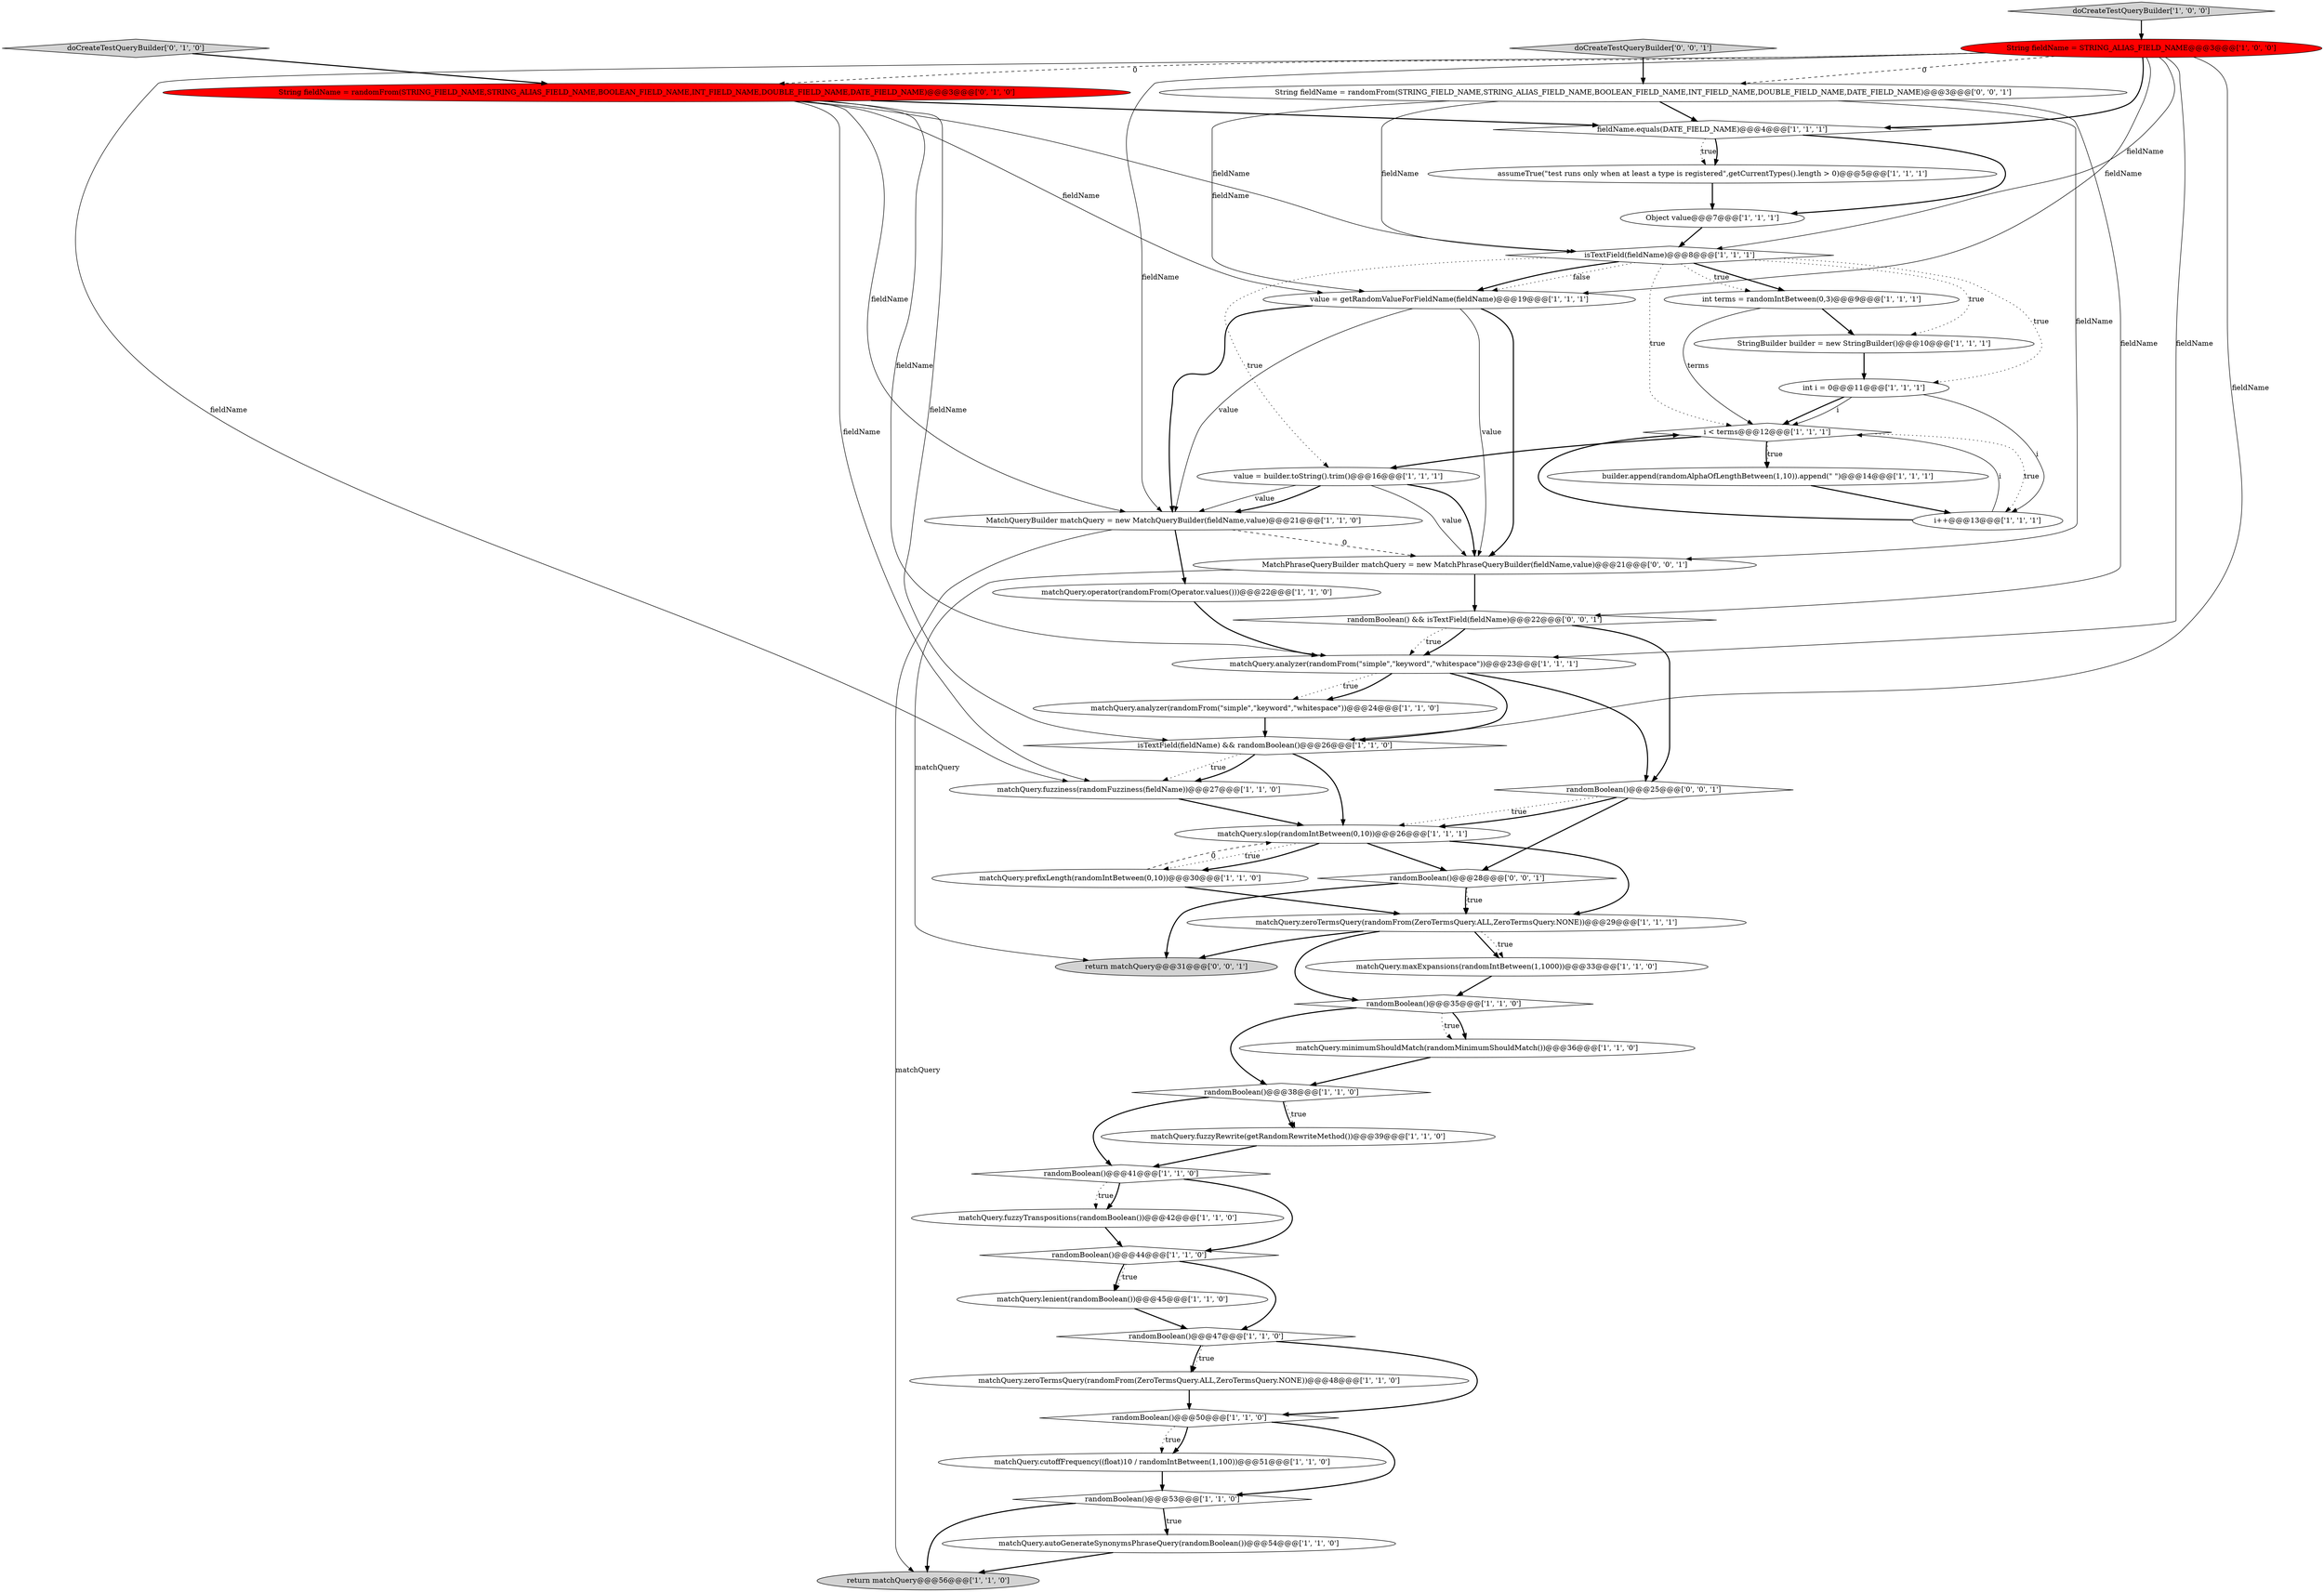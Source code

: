 digraph {
1 [style = filled, label = "StringBuilder builder = new StringBuilder()@@@10@@@['1', '1', '1']", fillcolor = white, shape = ellipse image = "AAA0AAABBB1BBB"];
14 [style = filled, label = "matchQuery.lenient(randomBoolean())@@@45@@@['1', '1', '0']", fillcolor = white, shape = ellipse image = "AAA0AAABBB1BBB"];
30 [style = filled, label = "isTextField(fieldName)@@@8@@@['1', '1', '1']", fillcolor = white, shape = diamond image = "AAA0AAABBB1BBB"];
44 [style = filled, label = "randomBoolean()@@@25@@@['0', '0', '1']", fillcolor = white, shape = diamond image = "AAA0AAABBB3BBB"];
36 [style = filled, label = "i < terms@@@12@@@['1', '1', '1']", fillcolor = white, shape = diamond image = "AAA0AAABBB1BBB"];
2 [style = filled, label = "matchQuery.autoGenerateSynonymsPhraseQuery(randomBoolean())@@@54@@@['1', '1', '0']", fillcolor = white, shape = ellipse image = "AAA0AAABBB1BBB"];
33 [style = filled, label = "builder.append(randomAlphaOfLengthBetween(1,10)).append(\" \")@@@14@@@['1', '1', '1']", fillcolor = white, shape = ellipse image = "AAA0AAABBB1BBB"];
43 [style = filled, label = "String fieldName = randomFrom(STRING_FIELD_NAME,STRING_ALIAS_FIELD_NAME,BOOLEAN_FIELD_NAME,INT_FIELD_NAME,DOUBLE_FIELD_NAME,DATE_FIELD_NAME)@@@3@@@['0', '0', '1']", fillcolor = white, shape = ellipse image = "AAA0AAABBB3BBB"];
34 [style = filled, label = "matchQuery.fuzzyTranspositions(randomBoolean())@@@42@@@['1', '1', '0']", fillcolor = white, shape = ellipse image = "AAA0AAABBB1BBB"];
25 [style = filled, label = "value = getRandomValueForFieldName(fieldName)@@@19@@@['1', '1', '1']", fillcolor = white, shape = ellipse image = "AAA0AAABBB1BBB"];
29 [style = filled, label = "matchQuery.cutoffFrequency((float)10 / randomIntBetween(1,100))@@@51@@@['1', '1', '0']", fillcolor = white, shape = ellipse image = "AAA0AAABBB1BBB"];
21 [style = filled, label = "matchQuery.maxExpansions(randomIntBetween(1,1000))@@@33@@@['1', '1', '0']", fillcolor = white, shape = ellipse image = "AAA0AAABBB1BBB"];
32 [style = filled, label = "int i = 0@@@11@@@['1', '1', '1']", fillcolor = white, shape = ellipse image = "AAA0AAABBB1BBB"];
47 [style = filled, label = "randomBoolean() && isTextField(fieldName)@@@22@@@['0', '0', '1']", fillcolor = white, shape = diamond image = "AAA0AAABBB3BBB"];
45 [style = filled, label = "return matchQuery@@@31@@@['0', '0', '1']", fillcolor = lightgray, shape = ellipse image = "AAA0AAABBB3BBB"];
0 [style = filled, label = "i++@@@13@@@['1', '1', '1']", fillcolor = white, shape = ellipse image = "AAA0AAABBB1BBB"];
15 [style = filled, label = "randomBoolean()@@@53@@@['1', '1', '0']", fillcolor = white, shape = diamond image = "AAA0AAABBB1BBB"];
9 [style = filled, label = "randomBoolean()@@@38@@@['1', '1', '0']", fillcolor = white, shape = diamond image = "AAA0AAABBB1BBB"];
13 [style = filled, label = "MatchQueryBuilder matchQuery = new MatchQueryBuilder(fieldName,value)@@@21@@@['1', '1', '0']", fillcolor = white, shape = ellipse image = "AAA0AAABBB1BBB"];
4 [style = filled, label = "matchQuery.analyzer(randomFrom(\"simple\",\"keyword\",\"whitespace\"))@@@24@@@['1', '1', '0']", fillcolor = white, shape = ellipse image = "AAA0AAABBB1BBB"];
18 [style = filled, label = "randomBoolean()@@@41@@@['1', '1', '0']", fillcolor = white, shape = diamond image = "AAA0AAABBB1BBB"];
3 [style = filled, label = "matchQuery.prefixLength(randomIntBetween(0,10))@@@30@@@['1', '1', '0']", fillcolor = white, shape = ellipse image = "AAA0AAABBB1BBB"];
40 [style = filled, label = "String fieldName = randomFrom(STRING_FIELD_NAME,STRING_ALIAS_FIELD_NAME,BOOLEAN_FIELD_NAME,INT_FIELD_NAME,DOUBLE_FIELD_NAME,DATE_FIELD_NAME)@@@3@@@['0', '1', '0']", fillcolor = red, shape = ellipse image = "AAA1AAABBB2BBB"];
5 [style = filled, label = "Object value@@@7@@@['1', '1', '1']", fillcolor = white, shape = ellipse image = "AAA0AAABBB1BBB"];
39 [style = filled, label = "doCreateTestQueryBuilder['0', '1', '0']", fillcolor = lightgray, shape = diamond image = "AAA0AAABBB2BBB"];
22 [style = filled, label = "return matchQuery@@@56@@@['1', '1', '0']", fillcolor = lightgray, shape = ellipse image = "AAA0AAABBB1BBB"];
27 [style = filled, label = "doCreateTestQueryBuilder['1', '0', '0']", fillcolor = lightgray, shape = diamond image = "AAA0AAABBB1BBB"];
17 [style = filled, label = "int terms = randomIntBetween(0,3)@@@9@@@['1', '1', '1']", fillcolor = white, shape = ellipse image = "AAA0AAABBB1BBB"];
12 [style = filled, label = "matchQuery.slop(randomIntBetween(0,10))@@@26@@@['1', '1', '1']", fillcolor = white, shape = ellipse image = "AAA0AAABBB1BBB"];
35 [style = filled, label = "matchQuery.zeroTermsQuery(randomFrom(ZeroTermsQuery.ALL,ZeroTermsQuery.NONE))@@@48@@@['1', '1', '0']", fillcolor = white, shape = ellipse image = "AAA0AAABBB1BBB"];
46 [style = filled, label = "MatchPhraseQueryBuilder matchQuery = new MatchPhraseQueryBuilder(fieldName,value)@@@21@@@['0', '0', '1']", fillcolor = white, shape = ellipse image = "AAA0AAABBB3BBB"];
31 [style = filled, label = "matchQuery.fuzziness(randomFuzziness(fieldName))@@@27@@@['1', '1', '0']", fillcolor = white, shape = ellipse image = "AAA0AAABBB1BBB"];
11 [style = filled, label = "isTextField(fieldName) && randomBoolean()@@@26@@@['1', '1', '0']", fillcolor = white, shape = diamond image = "AAA0AAABBB1BBB"];
19 [style = filled, label = "matchQuery.operator(randomFrom(Operator.values()))@@@22@@@['1', '1', '0']", fillcolor = white, shape = ellipse image = "AAA0AAABBB1BBB"];
24 [style = filled, label = "String fieldName = STRING_ALIAS_FIELD_NAME@@@3@@@['1', '0', '0']", fillcolor = red, shape = ellipse image = "AAA1AAABBB1BBB"];
28 [style = filled, label = "fieldName.equals(DATE_FIELD_NAME)@@@4@@@['1', '1', '1']", fillcolor = white, shape = diamond image = "AAA0AAABBB1BBB"];
41 [style = filled, label = "randomBoolean()@@@28@@@['0', '0', '1']", fillcolor = white, shape = diamond image = "AAA0AAABBB3BBB"];
8 [style = filled, label = "randomBoolean()@@@50@@@['1', '1', '0']", fillcolor = white, shape = diamond image = "AAA0AAABBB1BBB"];
37 [style = filled, label = "value = builder.toString().trim()@@@16@@@['1', '1', '1']", fillcolor = white, shape = ellipse image = "AAA0AAABBB1BBB"];
26 [style = filled, label = "matchQuery.fuzzyRewrite(getRandomRewriteMethod())@@@39@@@['1', '1', '0']", fillcolor = white, shape = ellipse image = "AAA0AAABBB1BBB"];
38 [style = filled, label = "randomBoolean()@@@35@@@['1', '1', '0']", fillcolor = white, shape = diamond image = "AAA0AAABBB1BBB"];
16 [style = filled, label = "assumeTrue(\"test runs only when at least a type is registered\",getCurrentTypes().length > 0)@@@5@@@['1', '1', '1']", fillcolor = white, shape = ellipse image = "AAA0AAABBB1BBB"];
10 [style = filled, label = "matchQuery.zeroTermsQuery(randomFrom(ZeroTermsQuery.ALL,ZeroTermsQuery.NONE))@@@29@@@['1', '1', '1']", fillcolor = white, shape = ellipse image = "AAA0AAABBB1BBB"];
23 [style = filled, label = "matchQuery.analyzer(randomFrom(\"simple\",\"keyword\",\"whitespace\"))@@@23@@@['1', '1', '1']", fillcolor = white, shape = ellipse image = "AAA0AAABBB1BBB"];
42 [style = filled, label = "doCreateTestQueryBuilder['0', '0', '1']", fillcolor = lightgray, shape = diamond image = "AAA0AAABBB3BBB"];
20 [style = filled, label = "randomBoolean()@@@44@@@['1', '1', '0']", fillcolor = white, shape = diamond image = "AAA0AAABBB1BBB"];
7 [style = filled, label = "matchQuery.minimumShouldMatch(randomMinimumShouldMatch())@@@36@@@['1', '1', '0']", fillcolor = white, shape = ellipse image = "AAA0AAABBB1BBB"];
6 [style = filled, label = "randomBoolean()@@@47@@@['1', '1', '0']", fillcolor = white, shape = diamond image = "AAA0AAABBB1BBB"];
29->15 [style = bold, label=""];
6->35 [style = bold, label=""];
32->36 [style = solid, label="i"];
34->20 [style = bold, label=""];
13->22 [style = solid, label="matchQuery"];
28->16 [style = dotted, label="true"];
36->33 [style = bold, label=""];
44->12 [style = dotted, label="true"];
18->34 [style = dotted, label="true"];
21->38 [style = bold, label=""];
13->46 [style = dashed, label="0"];
33->0 [style = bold, label=""];
7->9 [style = bold, label=""];
9->26 [style = bold, label=""];
12->10 [style = bold, label=""];
23->4 [style = dotted, label="true"];
11->31 [style = dotted, label="true"];
24->43 [style = dashed, label="0"];
38->7 [style = dotted, label="true"];
38->7 [style = bold, label=""];
41->10 [style = dotted, label="true"];
35->8 [style = bold, label=""];
40->11 [style = solid, label="fieldName"];
41->45 [style = bold, label=""];
5->30 [style = bold, label=""];
23->44 [style = bold, label=""];
36->0 [style = dotted, label="true"];
24->28 [style = bold, label=""];
12->3 [style = dotted, label="true"];
30->25 [style = dotted, label="false"];
9->26 [style = dotted, label="true"];
28->5 [style = bold, label=""];
24->31 [style = solid, label="fieldName"];
46->45 [style = solid, label="matchQuery"];
15->2 [style = dotted, label="true"];
43->30 [style = solid, label="fieldName"];
11->12 [style = bold, label=""];
20->14 [style = bold, label=""];
24->40 [style = dashed, label="0"];
10->21 [style = bold, label=""];
44->12 [style = bold, label=""];
0->36 [style = bold, label=""];
43->46 [style = solid, label="fieldName"];
12->41 [style = bold, label=""];
3->10 [style = bold, label=""];
18->20 [style = bold, label=""];
37->46 [style = bold, label=""];
10->45 [style = bold, label=""];
32->0 [style = solid, label="i"];
44->41 [style = bold, label=""];
30->32 [style = dotted, label="true"];
1->32 [style = bold, label=""];
32->36 [style = bold, label=""];
47->44 [style = bold, label=""];
8->29 [style = dotted, label="true"];
36->37 [style = bold, label=""];
37->13 [style = bold, label=""];
14->6 [style = bold, label=""];
37->13 [style = solid, label="value"];
30->17 [style = bold, label=""];
8->15 [style = bold, label=""];
17->1 [style = bold, label=""];
18->34 [style = bold, label=""];
38->9 [style = bold, label=""];
20->14 [style = dotted, label="true"];
40->31 [style = solid, label="fieldName"];
47->23 [style = dotted, label="true"];
41->10 [style = bold, label=""];
31->12 [style = bold, label=""];
30->36 [style = dotted, label="true"];
15->22 [style = bold, label=""];
0->36 [style = solid, label="i"];
11->31 [style = bold, label=""];
13->19 [style = bold, label=""];
24->25 [style = solid, label="fieldName"];
9->18 [style = bold, label=""];
3->12 [style = dashed, label="0"];
39->40 [style = bold, label=""];
24->13 [style = solid, label="fieldName"];
16->5 [style = bold, label=""];
40->25 [style = solid, label="fieldName"];
27->24 [style = bold, label=""];
30->37 [style = dotted, label="true"];
12->3 [style = bold, label=""];
37->46 [style = solid, label="value"];
30->17 [style = dotted, label="true"];
23->11 [style = bold, label=""];
47->23 [style = bold, label=""];
24->11 [style = solid, label="fieldName"];
10->38 [style = bold, label=""];
43->47 [style = solid, label="fieldName"];
36->33 [style = dotted, label="true"];
15->2 [style = bold, label=""];
30->1 [style = dotted, label="true"];
42->43 [style = bold, label=""];
25->13 [style = bold, label=""];
25->46 [style = solid, label="value"];
23->4 [style = bold, label=""];
30->25 [style = bold, label=""];
20->6 [style = bold, label=""];
40->28 [style = bold, label=""];
25->46 [style = bold, label=""];
46->47 [style = bold, label=""];
28->16 [style = bold, label=""];
43->28 [style = bold, label=""];
43->25 [style = solid, label="fieldName"];
19->23 [style = bold, label=""];
25->13 [style = solid, label="value"];
40->23 [style = solid, label="fieldName"];
6->8 [style = bold, label=""];
40->13 [style = solid, label="fieldName"];
17->36 [style = solid, label="terms"];
6->35 [style = dotted, label="true"];
2->22 [style = bold, label=""];
4->11 [style = bold, label=""];
24->30 [style = solid, label="fieldName"];
24->23 [style = solid, label="fieldName"];
10->21 [style = dotted, label="true"];
8->29 [style = bold, label=""];
26->18 [style = bold, label=""];
40->30 [style = solid, label="fieldName"];
}
